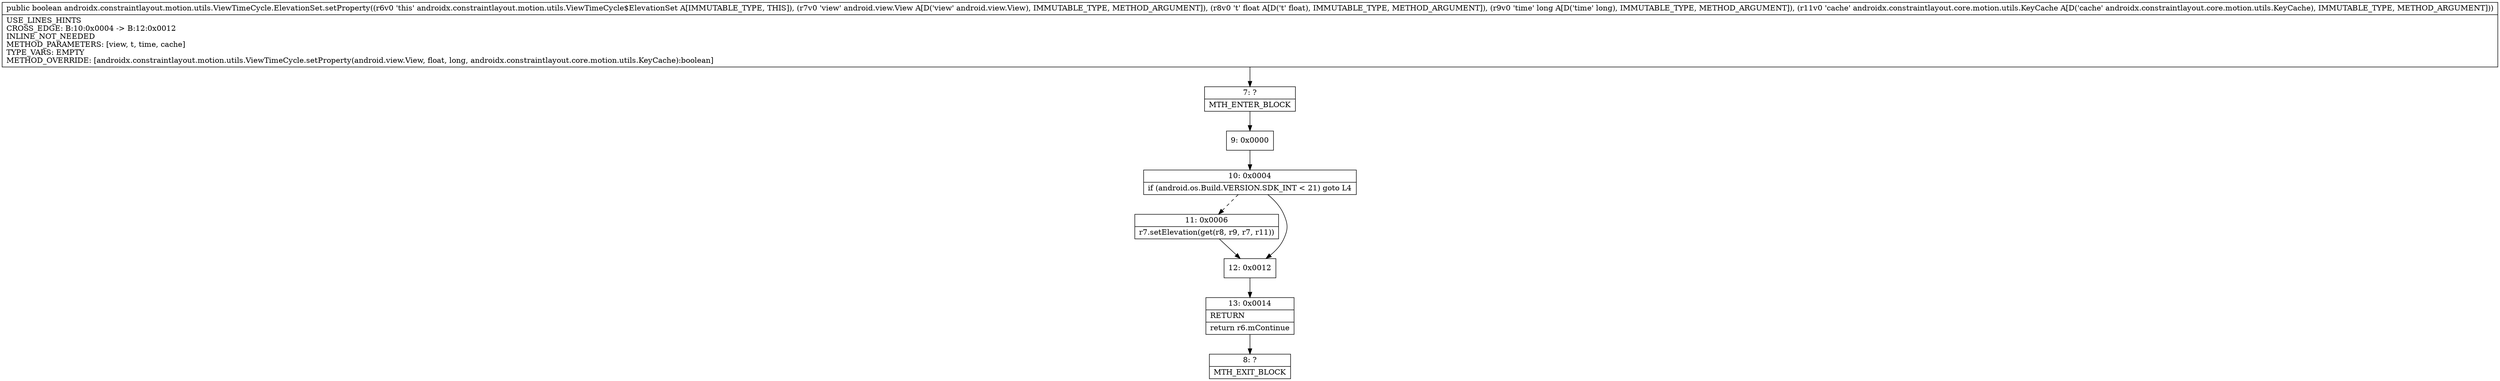 digraph "CFG forandroidx.constraintlayout.motion.utils.ViewTimeCycle.ElevationSet.setProperty(Landroid\/view\/View;FJLandroidx\/constraintlayout\/core\/motion\/utils\/KeyCache;)Z" {
Node_7 [shape=record,label="{7\:\ ?|MTH_ENTER_BLOCK\l}"];
Node_9 [shape=record,label="{9\:\ 0x0000}"];
Node_10 [shape=record,label="{10\:\ 0x0004|if (android.os.Build.VERSION.SDK_INT \< 21) goto L4\l}"];
Node_11 [shape=record,label="{11\:\ 0x0006|r7.setElevation(get(r8, r9, r7, r11))\l}"];
Node_12 [shape=record,label="{12\:\ 0x0012}"];
Node_13 [shape=record,label="{13\:\ 0x0014|RETURN\l|return r6.mContinue\l}"];
Node_8 [shape=record,label="{8\:\ ?|MTH_EXIT_BLOCK\l}"];
MethodNode[shape=record,label="{public boolean androidx.constraintlayout.motion.utils.ViewTimeCycle.ElevationSet.setProperty((r6v0 'this' androidx.constraintlayout.motion.utils.ViewTimeCycle$ElevationSet A[IMMUTABLE_TYPE, THIS]), (r7v0 'view' android.view.View A[D('view' android.view.View), IMMUTABLE_TYPE, METHOD_ARGUMENT]), (r8v0 't' float A[D('t' float), IMMUTABLE_TYPE, METHOD_ARGUMENT]), (r9v0 'time' long A[D('time' long), IMMUTABLE_TYPE, METHOD_ARGUMENT]), (r11v0 'cache' androidx.constraintlayout.core.motion.utils.KeyCache A[D('cache' androidx.constraintlayout.core.motion.utils.KeyCache), IMMUTABLE_TYPE, METHOD_ARGUMENT]))  | USE_LINES_HINTS\lCROSS_EDGE: B:10:0x0004 \-\> B:12:0x0012\lINLINE_NOT_NEEDED\lMETHOD_PARAMETERS: [view, t, time, cache]\lTYPE_VARS: EMPTY\lMETHOD_OVERRIDE: [androidx.constraintlayout.motion.utils.ViewTimeCycle.setProperty(android.view.View, float, long, androidx.constraintlayout.core.motion.utils.KeyCache):boolean]\l}"];
MethodNode -> Node_7;Node_7 -> Node_9;
Node_9 -> Node_10;
Node_10 -> Node_11[style=dashed];
Node_10 -> Node_12;
Node_11 -> Node_12;
Node_12 -> Node_13;
Node_13 -> Node_8;
}

